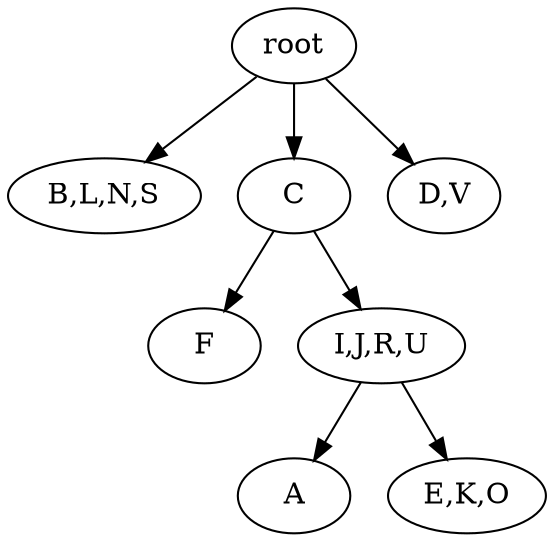 strict digraph G {
	graph [name=G];
	0	 [label=root];
	3	 [label="B,L,N,S"];
	0 -> 3;
	1	 [label=C];
	0 -> 1;
	2	 [label="D,V"];
	0 -> 2;
	8	 [label=A];
	7	 [label=F];
	1 -> 7;
	5	 [label="I,J,R,U"];
	1 -> 5;
	4	 [label="E,K,O"];
	5 -> 8;
	5 -> 4;
}
